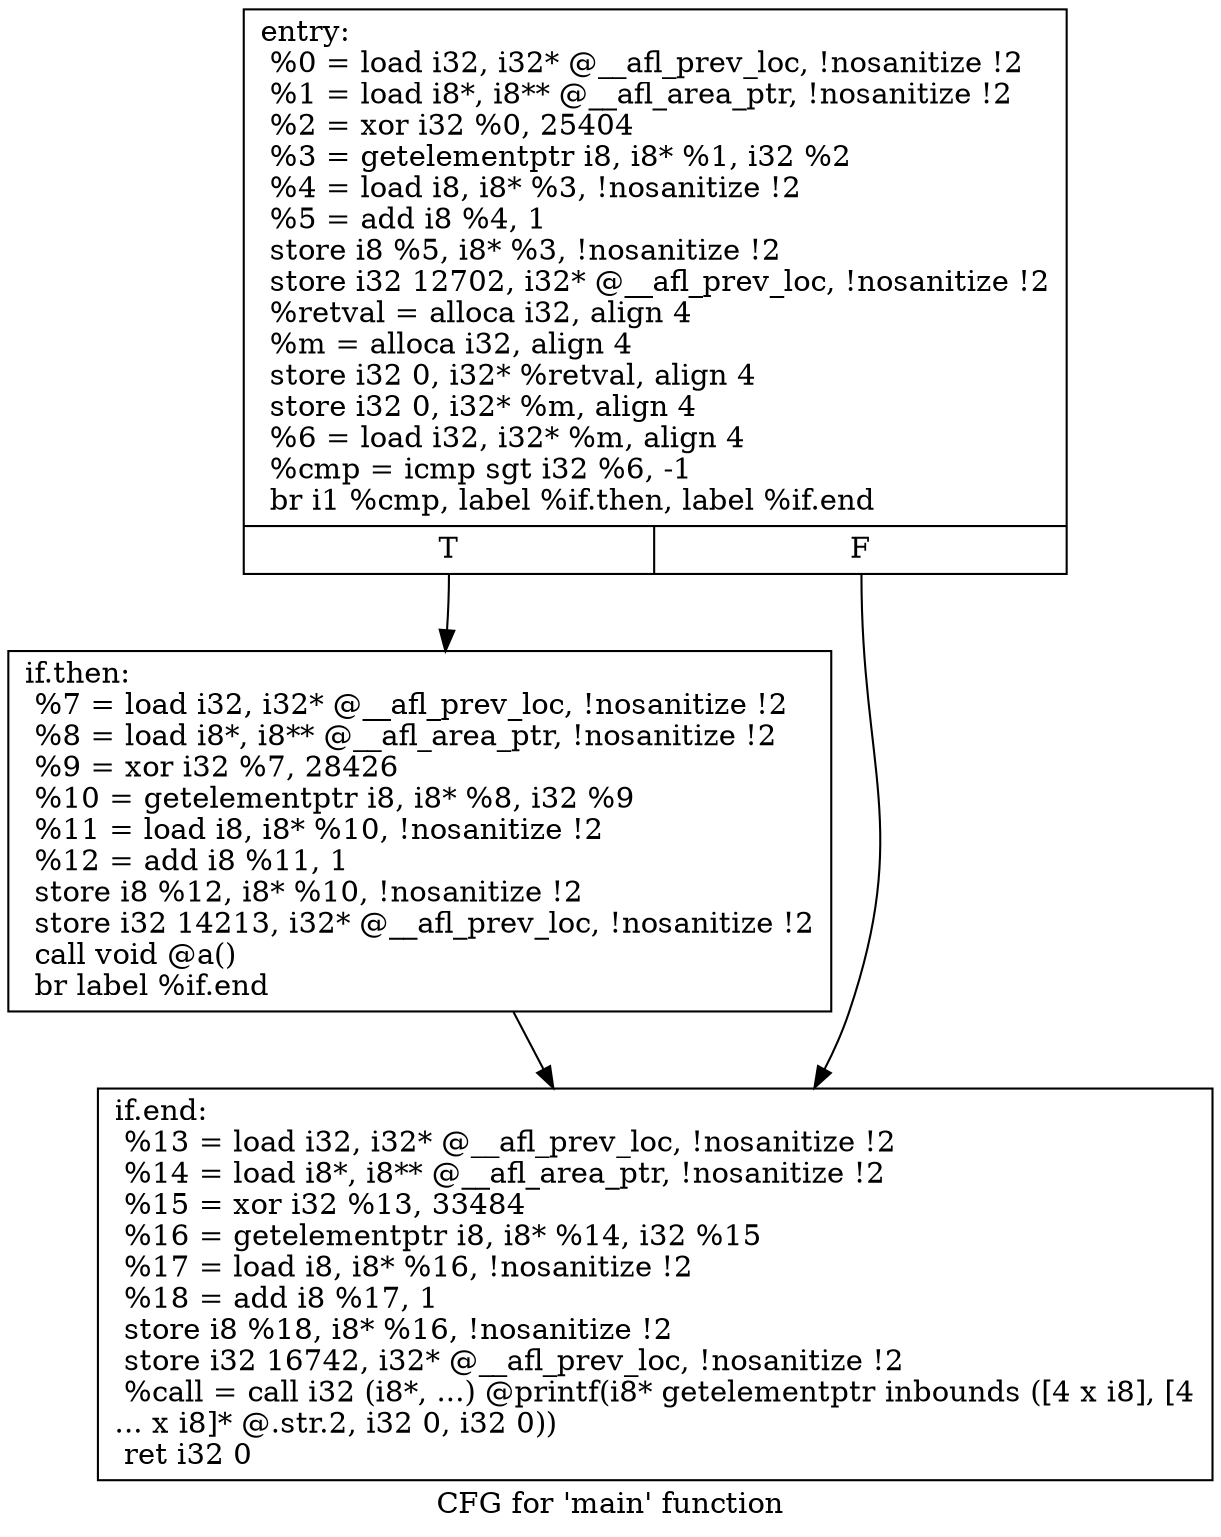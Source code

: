 digraph "CFG for 'main' function" {
	label="CFG for 'main' function";

	Node0x514e820 [shape=record,label="{entry:\l  %0 = load i32, i32* @__afl_prev_loc, !nosanitize !2\l  %1 = load i8*, i8** @__afl_area_ptr, !nosanitize !2\l  %2 = xor i32 %0, 25404\l  %3 = getelementptr i8, i8* %1, i32 %2\l  %4 = load i8, i8* %3, !nosanitize !2\l  %5 = add i8 %4, 1\l  store i8 %5, i8* %3, !nosanitize !2\l  store i32 12702, i32* @__afl_prev_loc, !nosanitize !2\l  %retval = alloca i32, align 4\l  %m = alloca i32, align 4\l  store i32 0, i32* %retval, align 4\l  store i32 0, i32* %m, align 4\l  %6 = load i32, i32* %m, align 4\l  %cmp = icmp sgt i32 %6, -1\l  br i1 %cmp, label %if.then, label %if.end\l|{<s0>T|<s1>F}}"];
	Node0x514e820:s0 -> Node0x514f110;
	Node0x514e820:s1 -> Node0x514f1e0;
	Node0x514f110 [shape=record,label="{if.then:                                          \l  %7 = load i32, i32* @__afl_prev_loc, !nosanitize !2\l  %8 = load i8*, i8** @__afl_area_ptr, !nosanitize !2\l  %9 = xor i32 %7, 28426\l  %10 = getelementptr i8, i8* %8, i32 %9\l  %11 = load i8, i8* %10, !nosanitize !2\l  %12 = add i8 %11, 1\l  store i8 %12, i8* %10, !nosanitize !2\l  store i32 14213, i32* @__afl_prev_loc, !nosanitize !2\l  call void @a()\l  br label %if.end\l}"];
	Node0x514f110 -> Node0x514f1e0;
	Node0x514f1e0 [shape=record,label="{if.end:                                           \l  %13 = load i32, i32* @__afl_prev_loc, !nosanitize !2\l  %14 = load i8*, i8** @__afl_area_ptr, !nosanitize !2\l  %15 = xor i32 %13, 33484\l  %16 = getelementptr i8, i8* %14, i32 %15\l  %17 = load i8, i8* %16, !nosanitize !2\l  %18 = add i8 %17, 1\l  store i8 %18, i8* %16, !nosanitize !2\l  store i32 16742, i32* @__afl_prev_loc, !nosanitize !2\l  %call = call i32 (i8*, ...) @printf(i8* getelementptr inbounds ([4 x i8], [4\l... x i8]* @.str.2, i32 0, i32 0))\l  ret i32 0\l}"];
}
